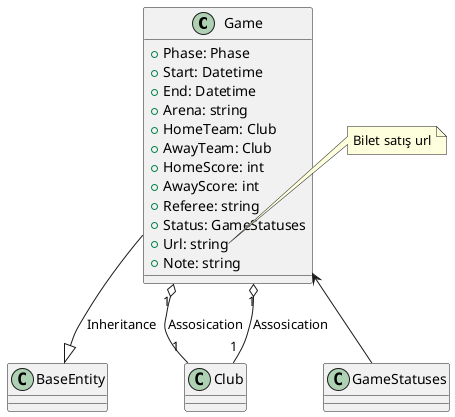 @startuml Game Class Diagram

class Game {
    + Phase: Phase
    + Start: Datetime
    + End: Datetime
    + Arena: string
    + HomeTeam: Club
    + AwayTeam: Club
    + HomeScore: int
    + AwayScore: int
    + Referee: string
    + Status: GameStatuses
    + Url: string
    + Note: string
}

Game --|> BaseEntity: Inheritance
Game "1" o-- "1" Club: Assosication
Game "1" o-- "1" Club: Assosication
Game <-- GameStatuses

note right of Game::Url
Bilet satış url
end note

@enduml
